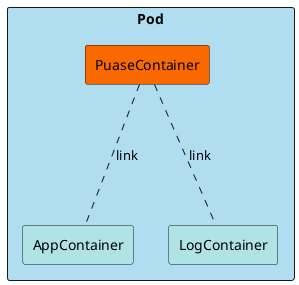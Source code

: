 @startuml

rectangle "Pod" #B1DDF0 {
rectangle "PuaseContainer" #FA6800 {
}
rectangle "AppContainer" #B0E3E6
rectangle "LogContainer" #B0E3E6
}

"PuaseContainer" ... "AppContainer" :link
"PuaseContainer" ... "LogContainer" :link

@enduml